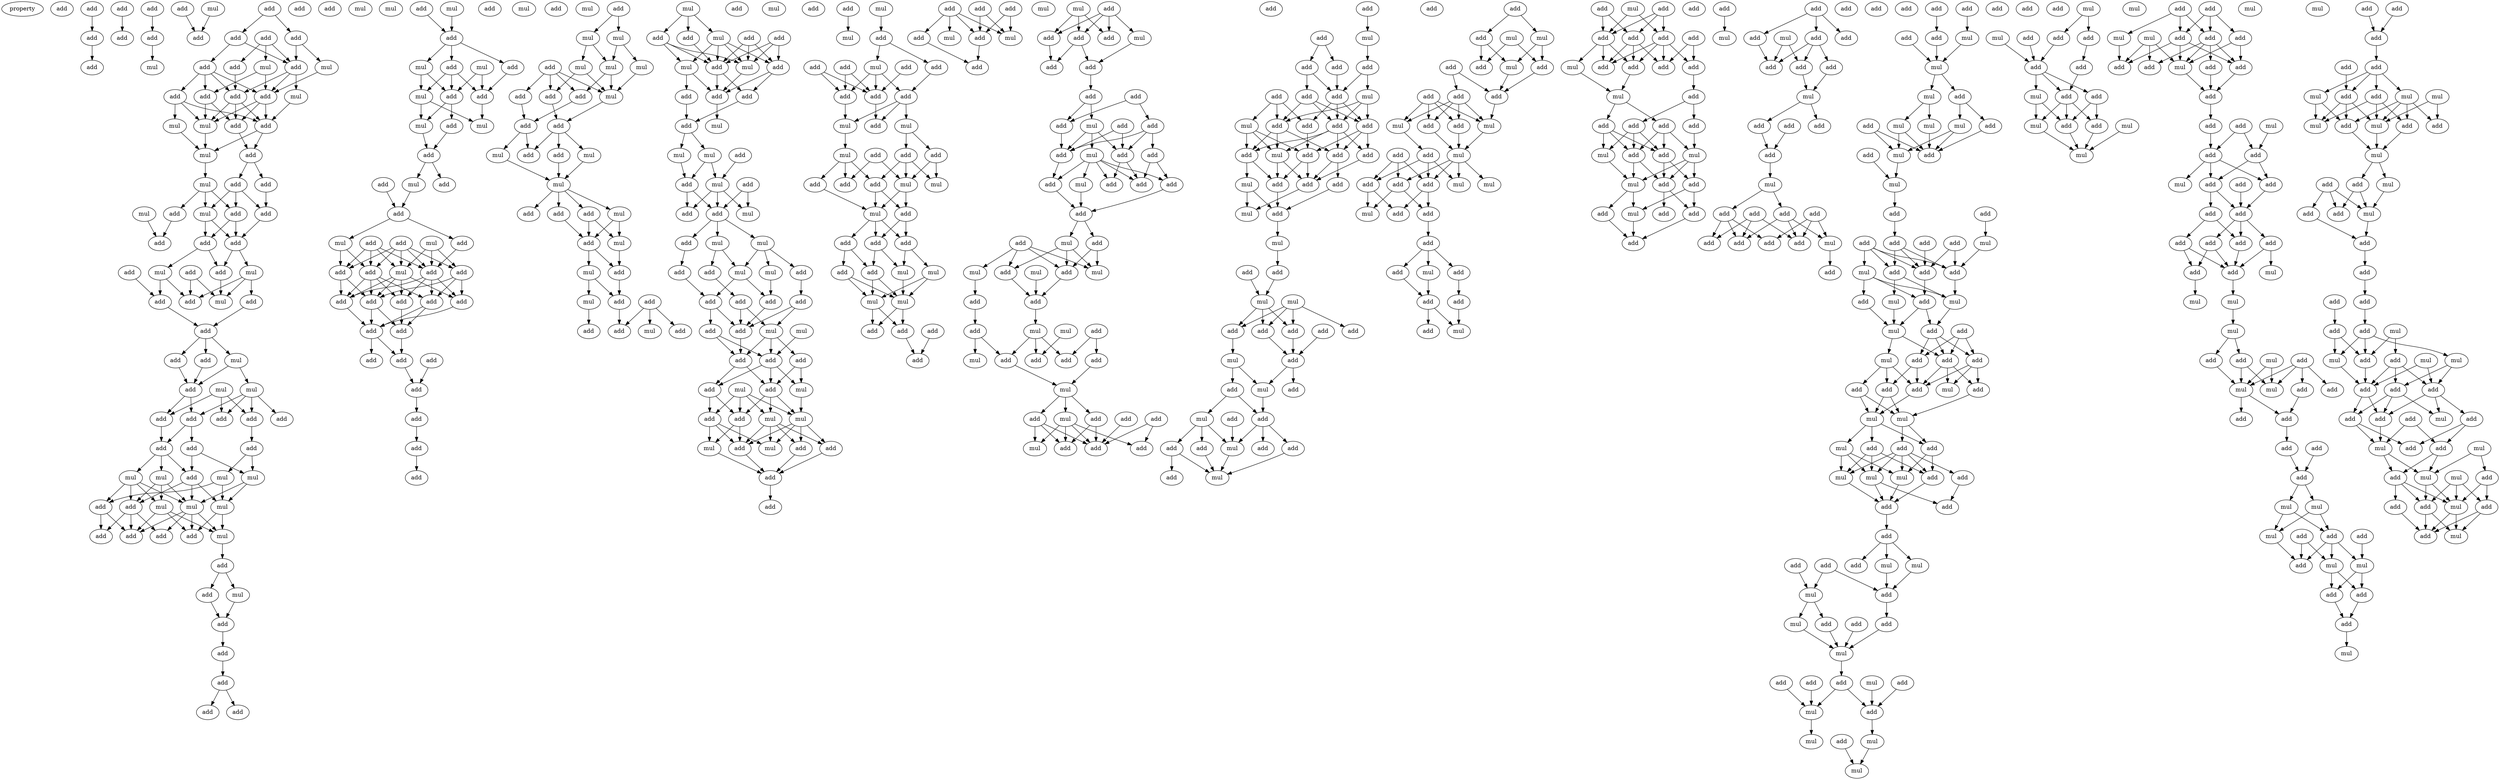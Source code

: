 digraph {
    node [fontcolor=black]
    property [mul=2,lf=1.8]
    0 [ label = add ];
    1 [ label = add ];
    2 [ label = add ];
    3 [ label = add ];
    4 [ label = add ];
    5 [ label = add ];
    6 [ label = add ];
    7 [ label = add ];
    8 [ label = mul ];
    9 [ label = add ];
    10 [ label = mul ];
    11 [ label = add ];
    12 [ label = add ];
    13 [ label = add ];
    14 [ label = add ];
    15 [ label = add ];
    16 [ label = add ];
    17 [ label = mul ];
    18 [ label = mul ];
    19 [ label = add ];
    20 [ label = add ];
    21 [ label = add ];
    22 [ label = add ];
    23 [ label = add ];
    24 [ label = add ];
    25 [ label = mul ];
    26 [ label = mul ];
    27 [ label = mul ];
    28 [ label = add ];
    29 [ label = add ];
    30 [ label = add ];
    31 [ label = mul ];
    32 [ label = add ];
    33 [ label = mul ];
    34 [ label = add ];
    35 [ label = mul ];
    36 [ label = add ];
    37 [ label = add ];
    38 [ label = add ];
    39 [ label = mul ];
    40 [ label = add ];
    41 [ label = add ];
    42 [ label = add ];
    43 [ label = add ];
    44 [ label = mul ];
    45 [ label = mul ];
    46 [ label = add ];
    47 [ label = add ];
    48 [ label = add ];
    49 [ label = mul ];
    50 [ label = add ];
    51 [ label = add ];
    52 [ label = add ];
    53 [ label = add ];
    54 [ label = mul ];
    55 [ label = add ];
    56 [ label = add ];
    57 [ label = add ];
    58 [ label = mul ];
    59 [ label = mul ];
    60 [ label = add ];
    61 [ label = add ];
    62 [ label = add ];
    63 [ label = add ];
    64 [ label = add ];
    65 [ label = add ];
    66 [ label = add ];
    67 [ label = add ];
    68 [ label = mul ];
    69 [ label = mul ];
    70 [ label = mul ];
    71 [ label = add ];
    72 [ label = mul ];
    73 [ label = mul ];
    74 [ label = add ];
    75 [ label = mul ];
    76 [ label = add ];
    77 [ label = mul ];
    78 [ label = add ];
    79 [ label = add ];
    80 [ label = add ];
    81 [ label = mul ];
    82 [ label = add ];
    83 [ label = add ];
    84 [ label = add ];
    85 [ label = mul ];
    86 [ label = add ];
    87 [ label = mul ];
    88 [ label = add ];
    89 [ label = mul ];
    90 [ label = add ];
    91 [ label = add ];
    92 [ label = add ];
    93 [ label = add ];
    94 [ label = add ];
    95 [ label = mul ];
    96 [ label = add ];
    97 [ label = add ];
    98 [ label = add ];
    99 [ label = add ];
    100 [ label = mul ];
    101 [ label = mul ];
    102 [ label = add ];
    103 [ label = add ];
    104 [ label = mul ];
    105 [ label = mul ];
    106 [ label = add ];
    107 [ label = mul ];
    108 [ label = add ];
    109 [ label = mul ];
    110 [ label = add ];
    111 [ label = add ];
    112 [ label = mul ];
    113 [ label = add ];
    114 [ label = mul ];
    115 [ label = add ];
    116 [ label = add ];
    117 [ label = mul ];
    118 [ label = mul ];
    119 [ label = add ];
    120 [ label = add ];
    121 [ label = add ];
    122 [ label = add ];
    123 [ label = add ];
    124 [ label = mul ];
    125 [ label = add ];
    126 [ label = add ];
    127 [ label = add ];
    128 [ label = add ];
    129 [ label = add ];
    130 [ label = add ];
    131 [ label = add ];
    132 [ label = add ];
    133 [ label = add ];
    134 [ label = add ];
    135 [ label = add ];
    136 [ label = add ];
    137 [ label = add ];
    138 [ label = add ];
    139 [ label = add ];
    140 [ label = add ];
    141 [ label = mul ];
    142 [ label = mul ];
    143 [ label = mul ];
    144 [ label = mul ];
    145 [ label = mul ];
    146 [ label = add ];
    147 [ label = add ];
    148 [ label = add ];
    149 [ label = add ];
    150 [ label = mul ];
    151 [ label = add ];
    152 [ label = add ];
    153 [ label = add ];
    154 [ label = mul ];
    155 [ label = add ];
    156 [ label = mul ];
    157 [ label = mul ];
    158 [ label = add ];
    159 [ label = mul ];
    160 [ label = add ];
    161 [ label = add ];
    162 [ label = add ];
    163 [ label = mul ];
    164 [ label = mul ];
    165 [ label = add ];
    166 [ label = mul ];
    167 [ label = add ];
    168 [ label = add ];
    169 [ label = add ];
    170 [ label = add ];
    171 [ label = mul ];
    172 [ label = add ];
    173 [ label = mul ];
    174 [ label = mul ];
    175 [ label = add ];
    176 [ label = add ];
    177 [ label = add ];
    178 [ label = add ];
    179 [ label = add ];
    180 [ label = mul ];
    181 [ label = add ];
    182 [ label = mul ];
    183 [ label = add ];
    184 [ label = add ];
    185 [ label = add ];
    186 [ label = add ];
    187 [ label = mul ];
    188 [ label = mul ];
    189 [ label = add ];
    190 [ label = mul ];
    191 [ label = mul ];
    192 [ label = add ];
    193 [ label = add ];
    194 [ label = add ];
    195 [ label = mul ];
    196 [ label = mul ];
    197 [ label = add ];
    198 [ label = add ];
    199 [ label = add ];
    200 [ label = mul ];
    201 [ label = mul ];
    202 [ label = add ];
    203 [ label = add ];
    204 [ label = mul ];
    205 [ label = add ];
    206 [ label = mul ];
    207 [ label = add ];
    208 [ label = add ];
    209 [ label = add ];
    210 [ label = add ];
    211 [ label = add ];
    212 [ label = add ];
    213 [ label = mul ];
    214 [ label = mul ];
    215 [ label = add ];
    216 [ label = add ];
    217 [ label = add ];
    218 [ label = add ];
    219 [ label = mul ];
    220 [ label = mul ];
    221 [ label = add ];
    222 [ label = mul ];
    223 [ label = add ];
    224 [ label = add ];
    225 [ label = mul ];
    226 [ label = add ];
    227 [ label = add ];
    228 [ label = mul ];
    229 [ label = add ];
    230 [ label = mul ];
    231 [ label = add ];
    232 [ label = add ];
    233 [ label = add ];
    234 [ label = add ];
    235 [ label = mul ];
    236 [ label = mul ];
    237 [ label = add ];
    238 [ label = mul ];
    239 [ label = add ];
    240 [ label = add ];
    241 [ label = add ];
    242 [ label = add ];
    243 [ label = add ];
    244 [ label = add ];
    245 [ label = add ];
    246 [ label = add ];
    247 [ label = mul ];
    248 [ label = mul ];
    249 [ label = add ];
    250 [ label = mul ];
    251 [ label = add ];
    252 [ label = add ];
    253 [ label = add ];
    254 [ label = add ];
    255 [ label = mul ];
    256 [ label = add ];
    257 [ label = mul ];
    258 [ label = mul ];
    259 [ label = add ];
    260 [ label = add ];
    261 [ label = add ];
    262 [ label = add ];
    263 [ label = add ];
    264 [ label = add ];
    265 [ label = mul ];
    266 [ label = mul ];
    267 [ label = mul ];
    268 [ label = mul ];
    269 [ label = add ];
    270 [ label = add ];
    271 [ label = add ];
    272 [ label = add ];
    273 [ label = add ];
    274 [ label = add ];
    275 [ label = add ];
    276 [ label = mul ];
    277 [ label = add ];
    278 [ label = mul ];
    279 [ label = add ];
    280 [ label = mul ];
    281 [ label = add ];
    282 [ label = mul ];
    283 [ label = add ];
    284 [ label = add ];
    285 [ label = add ];
    286 [ label = add ];
    287 [ label = mul ];
    288 [ label = add ];
    289 [ label = add ];
    290 [ label = add ];
    291 [ label = add ];
    292 [ label = add ];
    293 [ label = add ];
    294 [ label = mul ];
    295 [ label = add ];
    296 [ label = add ];
    297 [ label = mul ];
    298 [ label = add ];
    299 [ label = add ];
    300 [ label = add ];
    301 [ label = add ];
    302 [ label = mul ];
    303 [ label = add ];
    304 [ label = add ];
    305 [ label = add ];
    306 [ label = add ];
    307 [ label = add ];
    308 [ label = mul ];
    309 [ label = add ];
    310 [ label = mul ];
    311 [ label = mul ];
    312 [ label = add ];
    313 [ label = add ];
    314 [ label = mul ];
    315 [ label = add ];
    316 [ label = add ];
    317 [ label = mul ];
    318 [ label = mul ];
    319 [ label = add ];
    320 [ label = add ];
    321 [ label = mul ];
    322 [ label = add ];
    323 [ label = add ];
    324 [ label = add ];
    325 [ label = add ];
    326 [ label = mul ];
    327 [ label = add ];
    328 [ label = add ];
    329 [ label = mul ];
    330 [ label = add ];
    331 [ label = add ];
    332 [ label = add ];
    333 [ label = add ];
    334 [ label = mul ];
    335 [ label = add ];
    336 [ label = add ];
    337 [ label = add ];
    338 [ label = mul ];
    339 [ label = add ];
    340 [ label = add ];
    341 [ label = add ];
    342 [ label = add ];
    343 [ label = add ];
    344 [ label = add ];
    345 [ label = mul ];
    346 [ label = add ];
    347 [ label = add ];
    348 [ label = add ];
    349 [ label = add ];
    350 [ label = add ];
    351 [ label = mul ];
    352 [ label = mul ];
    353 [ label = add ];
    354 [ label = add ];
    355 [ label = add ];
    356 [ label = add ];
    357 [ label = add ];
    358 [ label = mul ];
    359 [ label = add ];
    360 [ label = add ];
    361 [ label = add ];
    362 [ label = mul ];
    363 [ label = mul ];
    364 [ label = add ];
    365 [ label = add ];
    366 [ label = mul ];
    367 [ label = mul ];
    368 [ label = add ];
    369 [ label = add ];
    370 [ label = add ];
    371 [ label = add ];
    372 [ label = add ];
    373 [ label = add ];
    374 [ label = mul ];
    375 [ label = add ];
    376 [ label = add ];
    377 [ label = mul ];
    378 [ label = add ];
    379 [ label = add ];
    380 [ label = mul ];
    381 [ label = add ];
    382 [ label = add ];
    383 [ label = mul ];
    384 [ label = add ];
    385 [ label = add ];
    386 [ label = add ];
    387 [ label = mul ];
    388 [ label = add ];
    389 [ label = mul ];
    390 [ label = mul ];
    391 [ label = add ];
    392 [ label = add ];
    393 [ label = add ];
    394 [ label = add ];
    395 [ label = mul ];
    396 [ label = add ];
    397 [ label = add ];
    398 [ label = add ];
    399 [ label = add ];
    400 [ label = mul ];
    401 [ label = mul ];
    402 [ label = add ];
    403 [ label = add ];
    404 [ label = mul ];
    405 [ label = add ];
    406 [ label = add ];
    407 [ label = add ];
    408 [ label = mul ];
    409 [ label = add ];
    410 [ label = mul ];
    411 [ label = add ];
    412 [ label = add ];
    413 [ label = mul ];
    414 [ label = add ];
    415 [ label = mul ];
    416 [ label = add ];
    417 [ label = add ];
    418 [ label = add ];
    419 [ label = add ];
    420 [ label = mul ];
    421 [ label = add ];
    422 [ label = add ];
    423 [ label = add ];
    424 [ label = mul ];
    425 [ label = add ];
    426 [ label = add ];
    427 [ label = add ];
    428 [ label = add ];
    429 [ label = add ];
    430 [ label = add ];
    431 [ label = add ];
    432 [ label = mul ];
    433 [ label = add ];
    434 [ label = add ];
    435 [ label = mul ];
    436 [ label = add ];
    437 [ label = add ];
    438 [ label = add ];
    439 [ label = add ];
    440 [ label = mul ];
    441 [ label = add ];
    442 [ label = add ];
    443 [ label = mul ];
    444 [ label = add ];
    445 [ label = mul ];
    446 [ label = add ];
    447 [ label = add ];
    448 [ label = mul ];
    449 [ label = add ];
    450 [ label = add ];
    451 [ label = add ];
    452 [ label = add ];
    453 [ label = add ];
    454 [ label = mul ];
    455 [ label = add ];
    456 [ label = add ];
    457 [ label = add ];
    458 [ label = mul ];
    459 [ label = add ];
    460 [ label = add ];
    461 [ label = add ];
    462 [ label = add ];
    463 [ label = mul ];
    464 [ label = add ];
    465 [ label = add ];
    466 [ label = add ];
    467 [ label = add ];
    468 [ label = add ];
    469 [ label = add ];
    470 [ label = mul ];
    471 [ label = add ];
    472 [ label = add ];
    473 [ label = add ];
    474 [ label = add ];
    475 [ label = add ];
    476 [ label = add ];
    477 [ label = add ];
    478 [ label = add ];
    479 [ label = add ];
    480 [ label = mul ];
    481 [ label = add ];
    482 [ label = add ];
    483 [ label = add ];
    484 [ label = add ];
    485 [ label = add ];
    486 [ label = mul ];
    487 [ label = mul ];
    488 [ label = mul ];
    489 [ label = add ];
    490 [ label = add ];
    491 [ label = add ];
    492 [ label = mul ];
    493 [ label = add ];
    494 [ label = mul ];
    495 [ label = mul ];
    496 [ label = mul ];
    497 [ label = add ];
    498 [ label = add ];
    499 [ label = mul ];
    500 [ label = add ];
    501 [ label = add ];
    502 [ label = mul ];
    503 [ label = add ];
    504 [ label = add ];
    505 [ label = add ];
    506 [ label = add ];
    507 [ label = add ];
    508 [ label = add ];
    509 [ label = mul ];
    510 [ label = add ];
    511 [ label = mul ];
    512 [ label = add ];
    513 [ label = add ];
    514 [ label = add ];
    515 [ label = mul ];
    516 [ label = add ];
    517 [ label = add ];
    518 [ label = mul ];
    519 [ label = add ];
    520 [ label = add ];
    521 [ label = mul ];
    522 [ label = add ];
    523 [ label = add ];
    524 [ label = add ];
    525 [ label = add ];
    526 [ label = mul ];
    527 [ label = add ];
    528 [ label = mul ];
    529 [ label = mul ];
    530 [ label = mul ];
    531 [ label = add ];
    532 [ label = add ];
    533 [ label = add ];
    534 [ label = mul ];
    535 [ label = mul ];
    536 [ label = add ];
    537 [ label = add ];
    538 [ label = mul ];
    539 [ label = add ];
    540 [ label = add ];
    541 [ label = add ];
    542 [ label = add ];
    543 [ label = add ];
    544 [ label = add ];
    545 [ label = mul ];
    546 [ label = mul ];
    547 [ label = add ];
    548 [ label = mul ];
    549 [ label = add ];
    550 [ label = mul ];
    551 [ label = add ];
    552 [ label = add ];
    553 [ label = add ];
    554 [ label = mul ];
    555 [ label = add ];
    556 [ label = add ];
    557 [ label = add ];
    558 [ label = mul ];
    559 [ label = add ];
    560 [ label = mul ];
    561 [ label = add ];
    562 [ label = mul ];
    563 [ label = mul ];
    564 [ label = add ];
    565 [ label = mul ];
    566 [ label = mul ];
    567 [ label = mul ];
    568 [ label = add ];
    569 [ label = add ];
    570 [ label = add ];
    571 [ label = add ];
    572 [ label = add ];
    573 [ label = mul ];
    574 [ label = add ];
    575 [ label = add ];
    576 [ label = add ];
    577 [ label = add ];
    578 [ label = mul ];
    579 [ label = mul ];
    580 [ label = mul ];
    581 [ label = mul ];
    582 [ label = add ];
    583 [ label = add ];
    584 [ label = add ];
    585 [ label = mul ];
    586 [ label = mul ];
    587 [ label = add ];
    588 [ label = add ];
    589 [ label = add ];
    590 [ label = add ];
    591 [ label = add ];
    592 [ label = add ];
    593 [ label = mul ];
    594 [ label = add ];
    595 [ label = add ];
    596 [ label = mul ];
    597 [ label = mul ];
    598 [ label = add ];
    599 [ label = add ];
    600 [ label = add ];
    601 [ label = add ];
    602 [ label = add ];
    603 [ label = add ];
    604 [ label = mul ];
    605 [ label = add ];
    606 [ label = add ];
    607 [ label = add ];
    608 [ label = add ];
    609 [ label = add ];
    610 [ label = add ];
    611 [ label = add ];
    612 [ label = add ];
    613 [ label = mul ];
    614 [ label = mul ];
    615 [ label = mul ];
    616 [ label = mul ];
    617 [ label = mul ];
    618 [ label = add ];
    619 [ label = add ];
    620 [ label = add ];
    621 [ label = add ];
    622 [ label = mul ];
    623 [ label = mul ];
    624 [ label = add ];
    625 [ label = add ];
    626 [ label = add ];
    627 [ label = add ];
    628 [ label = add ];
    629 [ label = add ];
    630 [ label = mul ];
    631 [ label = mul ];
    632 [ label = add ];
    633 [ label = add ];
    634 [ label = mul ];
    635 [ label = add ];
    636 [ label = mul ];
    637 [ label = add ];
    638 [ label = mul ];
    639 [ label = add ];
    640 [ label = add ];
    641 [ label = add ];
    642 [ label = mul ];
    643 [ label = mul ];
    644 [ label = add ];
    645 [ label = add ];
    646 [ label = add ];
    647 [ label = add ];
    648 [ label = add ];
    649 [ label = add ];
    650 [ label = add ];
    651 [ label = mul ];
    652 [ label = mul ];
    653 [ label = mul ];
    654 [ label = add ];
    655 [ label = mul ];
    656 [ label = add ];
    657 [ label = add ];
    658 [ label = mul ];
    659 [ label = mul ];
    660 [ label = add ];
    661 [ label = mul ];
    662 [ label = add ];
    663 [ label = mul ];
    664 [ label = add ];
    665 [ label = add ];
    666 [ label = add ];
    667 [ label = add ];
    668 [ label = add ];
    669 [ label = add ];
    670 [ label = add ];
    671 [ label = add ];
    672 [ label = mul ];
    673 [ label = mul ];
    674 [ label = mul ];
    675 [ label = add ];
    676 [ label = mul ];
    677 [ label = add ];
    678 [ label = add ];
    679 [ label = add ];
    680 [ label = add ];
    681 [ label = add ];
    682 [ label = add ];
    683 [ label = mul ];
    684 [ label = add ];
    685 [ label = add ];
    686 [ label = mul ];
    687 [ label = mul ];
    688 [ label = add ];
    689 [ label = add ];
    690 [ label = mul ];
    691 [ label = add ];
    692 [ label = mul ];
    693 [ label = add ];
    694 [ label = mul ];
    695 [ label = add ];
    696 [ label = add ];
    697 [ label = add ];
    698 [ label = add ];
    699 [ label = mul ];
    1 -> 3 [ name = 0 ];
    2 -> 4 [ name = 1 ];
    3 -> 5 [ name = 2 ];
    6 -> 7 [ name = 3 ];
    7 -> 8 [ name = 4 ];
    9 -> 11 [ name = 5 ];
    10 -> 11 [ name = 6 ];
    12 -> 13 [ name = 7 ];
    12 -> 15 [ name = 8 ];
    13 -> 16 [ name = 9 ];
    13 -> 17 [ name = 10 ];
    14 -> 16 [ name = 11 ];
    14 -> 18 [ name = 12 ];
    14 -> 19 [ name = 13 ];
    15 -> 16 [ name = 14 ];
    15 -> 20 [ name = 15 ];
    16 -> 21 [ name = 16 ];
    16 -> 22 [ name = 17 ];
    16 -> 25 [ name = 18 ];
    17 -> 21 [ name = 19 ];
    18 -> 21 [ name = 20 ];
    18 -> 23 [ name = 21 ];
    19 -> 22 [ name = 22 ];
    20 -> 21 [ name = 23 ];
    20 -> 22 [ name = 24 ];
    20 -> 23 [ name = 25 ];
    20 -> 24 [ name = 26 ];
    21 -> 27 [ name = 27 ];
    21 -> 28 [ name = 28 ];
    21 -> 29 [ name = 29 ];
    22 -> 27 [ name = 30 ];
    22 -> 28 [ name = 31 ];
    22 -> 29 [ name = 32 ];
    23 -> 27 [ name = 33 ];
    23 -> 29 [ name = 34 ];
    24 -> 26 [ name = 35 ];
    24 -> 27 [ name = 36 ];
    24 -> 28 [ name = 37 ];
    25 -> 28 [ name = 38 ];
    26 -> 31 [ name = 39 ];
    27 -> 31 [ name = 40 ];
    28 -> 30 [ name = 41 ];
    28 -> 31 [ name = 42 ];
    29 -> 30 [ name = 43 ];
    30 -> 32 [ name = 44 ];
    30 -> 34 [ name = 45 ];
    31 -> 33 [ name = 46 ];
    32 -> 36 [ name = 47 ];
    33 -> 35 [ name = 48 ];
    33 -> 37 [ name = 49 ];
    33 -> 38 [ name = 50 ];
    34 -> 35 [ name = 51 ];
    34 -> 36 [ name = 52 ];
    34 -> 38 [ name = 53 ];
    35 -> 40 [ name = 54 ];
    35 -> 41 [ name = 55 ];
    36 -> 41 [ name = 56 ];
    37 -> 42 [ name = 57 ];
    38 -> 40 [ name = 58 ];
    38 -> 41 [ name = 59 ];
    39 -> 42 [ name = 60 ];
    40 -> 45 [ name = 61 ];
    40 -> 46 [ name = 62 ];
    41 -> 44 [ name = 63 ];
    41 -> 46 [ name = 64 ];
    43 -> 48 [ name = 65 ];
    44 -> 49 [ name = 66 ];
    44 -> 50 [ name = 67 ];
    44 -> 51 [ name = 68 ];
    45 -> 48 [ name = 69 ];
    45 -> 51 [ name = 70 ];
    46 -> 49 [ name = 71 ];
    47 -> 49 [ name = 72 ];
    47 -> 51 [ name = 73 ];
    48 -> 52 [ name = 74 ];
    50 -> 52 [ name = 75 ];
    52 -> 53 [ name = 76 ];
    52 -> 54 [ name = 77 ];
    52 -> 56 [ name = 78 ];
    53 -> 57 [ name = 79 ];
    54 -> 57 [ name = 80 ];
    54 -> 59 [ name = 81 ];
    56 -> 57 [ name = 82 ];
    57 -> 61 [ name = 83 ];
    57 -> 64 [ name = 84 ];
    58 -> 61 [ name = 85 ];
    58 -> 62 [ name = 86 ];
    58 -> 63 [ name = 87 ];
    59 -> 60 [ name = 88 ];
    59 -> 62 [ name = 89 ];
    59 -> 63 [ name = 90 ];
    59 -> 64 [ name = 91 ];
    61 -> 67 [ name = 92 ];
    62 -> 66 [ name = 93 ];
    64 -> 65 [ name = 94 ];
    64 -> 67 [ name = 95 ];
    65 -> 71 [ name = 96 ];
    65 -> 72 [ name = 97 ];
    66 -> 70 [ name = 98 ];
    66 -> 72 [ name = 99 ];
    67 -> 68 [ name = 100 ];
    67 -> 69 [ name = 101 ];
    67 -> 71 [ name = 102 ];
    68 -> 73 [ name = 103 ];
    68 -> 74 [ name = 104 ];
    68 -> 76 [ name = 105 ];
    68 -> 77 [ name = 106 ];
    69 -> 73 [ name = 107 ];
    69 -> 74 [ name = 108 ];
    69 -> 77 [ name = 109 ];
    70 -> 75 [ name = 110 ];
    70 -> 76 [ name = 111 ];
    71 -> 74 [ name = 112 ];
    71 -> 75 [ name = 113 ];
    71 -> 77 [ name = 114 ];
    72 -> 75 [ name = 115 ];
    72 -> 77 [ name = 116 ];
    73 -> 78 [ name = 117 ];
    73 -> 79 [ name = 118 ];
    73 -> 81 [ name = 119 ];
    74 -> 78 [ name = 120 ];
    74 -> 80 [ name = 121 ];
    74 -> 82 [ name = 122 ];
    75 -> 79 [ name = 123 ];
    75 -> 81 [ name = 124 ];
    76 -> 78 [ name = 125 ];
    76 -> 82 [ name = 126 ];
    77 -> 78 [ name = 127 ];
    77 -> 79 [ name = 128 ];
    77 -> 80 [ name = 129 ];
    77 -> 81 [ name = 130 ];
    81 -> 83 [ name = 131 ];
    83 -> 84 [ name = 132 ];
    83 -> 85 [ name = 133 ];
    84 -> 88 [ name = 134 ];
    85 -> 88 [ name = 135 ];
    88 -> 90 [ name = 136 ];
    90 -> 91 [ name = 137 ];
    91 -> 93 [ name = 138 ];
    91 -> 96 [ name = 139 ];
    92 -> 97 [ name = 140 ];
    95 -> 97 [ name = 141 ];
    97 -> 98 [ name = 142 ];
    97 -> 99 [ name = 143 ];
    97 -> 100 [ name = 144 ];
    98 -> 102 [ name = 145 ];
    99 -> 102 [ name = 146 ];
    99 -> 103 [ name = 147 ];
    99 -> 104 [ name = 148 ];
    100 -> 103 [ name = 149 ];
    100 -> 104 [ name = 150 ];
    101 -> 102 [ name = 151 ];
    101 -> 103 [ name = 152 ];
    102 -> 109 [ name = 153 ];
    103 -> 107 [ name = 154 ];
    103 -> 108 [ name = 155 ];
    104 -> 107 [ name = 156 ];
    104 -> 109 [ name = 157 ];
    107 -> 110 [ name = 158 ];
    108 -> 110 [ name = 159 ];
    110 -> 112 [ name = 160 ];
    110 -> 113 [ name = 161 ];
    111 -> 115 [ name = 162 ];
    112 -> 115 [ name = 163 ];
    115 -> 117 [ name = 164 ];
    115 -> 120 [ name = 165 ];
    116 -> 121 [ name = 166 ];
    116 -> 122 [ name = 167 ];
    116 -> 123 [ name = 168 ];
    116 -> 124 [ name = 169 ];
    117 -> 122 [ name = 170 ];
    117 -> 123 [ name = 171 ];
    118 -> 121 [ name = 172 ];
    118 -> 124 [ name = 173 ];
    118 -> 125 [ name = 174 ];
    119 -> 121 [ name = 175 ];
    119 -> 122 [ name = 176 ];
    119 -> 123 [ name = 177 ];
    119 -> 124 [ name = 178 ];
    119 -> 125 [ name = 179 ];
    120 -> 121 [ name = 180 ];
    121 -> 126 [ name = 181 ];
    121 -> 128 [ name = 182 ];
    121 -> 129 [ name = 183 ];
    121 -> 130 [ name = 184 ];
    122 -> 126 [ name = 185 ];
    122 -> 127 [ name = 186 ];
    122 -> 128 [ name = 187 ];
    122 -> 129 [ name = 188 ];
    123 -> 127 [ name = 189 ];
    123 -> 128 [ name = 190 ];
    124 -> 126 [ name = 191 ];
    124 -> 127 [ name = 192 ];
    124 -> 128 [ name = 193 ];
    124 -> 130 [ name = 194 ];
    125 -> 127 [ name = 195 ];
    125 -> 129 [ name = 196 ];
    125 -> 130 [ name = 197 ];
    126 -> 132 [ name = 198 ];
    127 -> 131 [ name = 199 ];
    127 -> 132 [ name = 200 ];
    128 -> 131 [ name = 201 ];
    129 -> 131 [ name = 202 ];
    129 -> 132 [ name = 203 ];
    130 -> 131 [ name = 204 ];
    131 -> 133 [ name = 205 ];
    131 -> 134 [ name = 206 ];
    132 -> 134 [ name = 207 ];
    134 -> 136 [ name = 208 ];
    135 -> 136 [ name = 209 ];
    136 -> 137 [ name = 210 ];
    137 -> 138 [ name = 211 ];
    138 -> 140 [ name = 212 ];
    139 -> 141 [ name = 213 ];
    139 -> 142 [ name = 214 ];
    141 -> 143 [ name = 215 ];
    141 -> 145 [ name = 216 ];
    142 -> 143 [ name = 217 ];
    142 -> 144 [ name = 218 ];
    143 -> 149 [ name = 219 ];
    143 -> 150 [ name = 220 ];
    144 -> 150 [ name = 221 ];
    145 -> 147 [ name = 222 ];
    145 -> 150 [ name = 223 ];
    146 -> 147 [ name = 224 ];
    146 -> 148 [ name = 225 ];
    146 -> 149 [ name = 226 ];
    146 -> 150 [ name = 227 ];
    147 -> 151 [ name = 228 ];
    148 -> 152 [ name = 229 ];
    149 -> 152 [ name = 230 ];
    150 -> 151 [ name = 231 ];
    151 -> 153 [ name = 232 ];
    151 -> 155 [ name = 233 ];
    151 -> 156 [ name = 234 ];
    152 -> 153 [ name = 235 ];
    152 -> 154 [ name = 236 ];
    154 -> 157 [ name = 237 ];
    155 -> 157 [ name = 238 ];
    156 -> 157 [ name = 239 ];
    157 -> 158 [ name = 240 ];
    157 -> 159 [ name = 241 ];
    157 -> 160 [ name = 242 ];
    157 -> 161 [ name = 243 ];
    159 -> 162 [ name = 244 ];
    159 -> 163 [ name = 245 ];
    160 -> 162 [ name = 246 ];
    160 -> 163 [ name = 247 ];
    161 -> 162 [ name = 248 ];
    162 -> 164 [ name = 249 ];
    162 -> 165 [ name = 250 ];
    163 -> 165 [ name = 251 ];
    164 -> 166 [ name = 252 ];
    164 -> 168 [ name = 253 ];
    165 -> 168 [ name = 254 ];
    166 -> 169 [ name = 255 ];
    167 -> 170 [ name = 256 ];
    167 -> 171 [ name = 257 ];
    167 -> 172 [ name = 258 ];
    168 -> 170 [ name = 259 ];
    173 -> 174 [ name = 260 ];
    173 -> 175 [ name = 261 ];
    173 -> 177 [ name = 262 ];
    174 -> 179 [ name = 263 ];
    174 -> 180 [ name = 264 ];
    174 -> 181 [ name = 265 ];
    174 -> 182 [ name = 266 ];
    175 -> 179 [ name = 267 ];
    175 -> 180 [ name = 268 ];
    175 -> 182 [ name = 269 ];
    176 -> 179 [ name = 270 ];
    176 -> 180 [ name = 271 ];
    176 -> 181 [ name = 272 ];
    177 -> 179 [ name = 273 ];
    178 -> 179 [ name = 274 ];
    178 -> 180 [ name = 275 ];
    178 -> 181 [ name = 276 ];
    179 -> 184 [ name = 277 ];
    179 -> 185 [ name = 278 ];
    180 -> 185 [ name = 279 ];
    181 -> 184 [ name = 280 ];
    181 -> 185 [ name = 281 ];
    182 -> 183 [ name = 282 ];
    182 -> 185 [ name = 283 ];
    183 -> 189 [ name = 284 ];
    184 -> 189 [ name = 285 ];
    185 -> 188 [ name = 286 ];
    189 -> 190 [ name = 287 ];
    189 -> 191 [ name = 288 ];
    190 -> 193 [ name = 289 ];
    191 -> 193 [ name = 290 ];
    191 -> 195 [ name = 291 ];
    192 -> 195 [ name = 292 ];
    193 -> 197 [ name = 293 ];
    193 -> 198 [ name = 294 ];
    194 -> 196 [ name = 295 ];
    194 -> 198 [ name = 296 ];
    195 -> 196 [ name = 297 ];
    195 -> 197 [ name = 298 ];
    195 -> 198 [ name = 299 ];
    198 -> 199 [ name = 300 ];
    198 -> 200 [ name = 301 ];
    198 -> 201 [ name = 302 ];
    199 -> 205 [ name = 303 ];
    200 -> 203 [ name = 304 ];
    200 -> 204 [ name = 305 ];
    201 -> 202 [ name = 306 ];
    201 -> 204 [ name = 307 ];
    201 -> 206 [ name = 308 ];
    202 -> 208 [ name = 309 ];
    203 -> 207 [ name = 310 ];
    204 -> 209 [ name = 311 ];
    204 -> 210 [ name = 312 ];
    205 -> 209 [ name = 313 ];
    206 -> 210 [ name = 314 ];
    207 -> 212 [ name = 315 ];
    207 -> 214 [ name = 316 ];
    208 -> 212 [ name = 317 ];
    208 -> 214 [ name = 318 ];
    209 -> 211 [ name = 319 ];
    209 -> 212 [ name = 320 ];
    210 -> 212 [ name = 321 ];
    211 -> 215 [ name = 322 ];
    211 -> 216 [ name = 323 ];
    212 -> 215 [ name = 324 ];
    213 -> 216 [ name = 325 ];
    214 -> 215 [ name = 326 ];
    214 -> 216 [ name = 327 ];
    214 -> 217 [ name = 328 ];
    215 -> 218 [ name = 329 ];
    215 -> 221 [ name = 330 ];
    216 -> 218 [ name = 331 ];
    216 -> 220 [ name = 332 ];
    216 -> 221 [ name = 333 ];
    217 -> 218 [ name = 334 ];
    217 -> 220 [ name = 335 ];
    218 -> 222 [ name = 336 ];
    218 -> 224 [ name = 337 ];
    218 -> 225 [ name = 338 ];
    219 -> 222 [ name = 339 ];
    219 -> 223 [ name = 340 ];
    219 -> 224 [ name = 341 ];
    219 -> 225 [ name = 342 ];
    220 -> 222 [ name = 343 ];
    221 -> 223 [ name = 344 ];
    221 -> 224 [ name = 345 ];
    222 -> 227 [ name = 346 ];
    222 -> 229 [ name = 347 ];
    222 -> 230 [ name = 348 ];
    222 -> 231 [ name = 349 ];
    223 -> 227 [ name = 350 ];
    223 -> 228 [ name = 351 ];
    223 -> 230 [ name = 352 ];
    224 -> 227 [ name = 353 ];
    224 -> 228 [ name = 354 ];
    225 -> 227 [ name = 355 ];
    225 -> 229 [ name = 356 ];
    225 -> 230 [ name = 357 ];
    225 -> 231 [ name = 358 ];
    227 -> 232 [ name = 359 ];
    228 -> 232 [ name = 360 ];
    229 -> 232 [ name = 361 ];
    231 -> 232 [ name = 362 ];
    232 -> 234 [ name = 363 ];
    233 -> 235 [ name = 364 ];
    236 -> 237 [ name = 365 ];
    237 -> 238 [ name = 366 ];
    237 -> 239 [ name = 367 ];
    238 -> 243 [ name = 368 ];
    238 -> 244 [ name = 369 ];
    238 -> 245 [ name = 370 ];
    239 -> 244 [ name = 371 ];
    240 -> 243 [ name = 372 ];
    240 -> 245 [ name = 373 ];
    241 -> 243 [ name = 374 ];
    241 -> 245 [ name = 375 ];
    242 -> 245 [ name = 376 ];
    243 -> 247 [ name = 377 ];
    244 -> 246 [ name = 378 ];
    244 -> 247 [ name = 379 ];
    244 -> 248 [ name = 380 ];
    245 -> 246 [ name = 381 ];
    247 -> 250 [ name = 382 ];
    248 -> 251 [ name = 383 ];
    248 -> 252 [ name = 384 ];
    249 -> 253 [ name = 385 ];
    249 -> 255 [ name = 386 ];
    250 -> 253 [ name = 387 ];
    250 -> 254 [ name = 388 ];
    250 -> 256 [ name = 389 ];
    251 -> 254 [ name = 390 ];
    251 -> 255 [ name = 391 ];
    251 -> 257 [ name = 392 ];
    252 -> 255 [ name = 393 ];
    252 -> 257 [ name = 394 ];
    254 -> 258 [ name = 395 ];
    254 -> 259 [ name = 396 ];
    255 -> 258 [ name = 397 ];
    255 -> 259 [ name = 398 ];
    256 -> 258 [ name = 399 ];
    258 -> 260 [ name = 400 ];
    258 -> 261 [ name = 401 ];
    258 -> 262 [ name = 402 ];
    259 -> 260 [ name = 403 ];
    259 -> 262 [ name = 404 ];
    260 -> 265 [ name = 405 ];
    260 -> 266 [ name = 406 ];
    261 -> 263 [ name = 407 ];
    261 -> 264 [ name = 408 ];
    262 -> 263 [ name = 409 ];
    262 -> 266 [ name = 410 ];
    263 -> 267 [ name = 411 ];
    263 -> 268 [ name = 412 ];
    264 -> 267 [ name = 413 ];
    264 -> 268 [ name = 414 ];
    265 -> 267 [ name = 415 ];
    265 -> 268 [ name = 416 ];
    266 -> 267 [ name = 417 ];
    267 -> 270 [ name = 418 ];
    267 -> 271 [ name = 419 ];
    268 -> 270 [ name = 420 ];
    268 -> 271 [ name = 421 ];
    269 -> 272 [ name = 422 ];
    271 -> 272 [ name = 423 ];
    273 -> 279 [ name = 424 ];
    273 -> 280 [ name = 425 ];
    274 -> 277 [ name = 426 ];
    274 -> 278 [ name = 427 ];
    274 -> 279 [ name = 428 ];
    274 -> 280 [ name = 429 ];
    275 -> 279 [ name = 430 ];
    275 -> 280 [ name = 431 ];
    277 -> 281 [ name = 432 ];
    279 -> 281 [ name = 433 ];
    282 -> 284 [ name = 434 ];
    282 -> 285 [ name = 435 ];
    282 -> 286 [ name = 436 ];
    283 -> 284 [ name = 437 ];
    283 -> 285 [ name = 438 ];
    283 -> 286 [ name = 439 ];
    283 -> 287 [ name = 440 ];
    284 -> 288 [ name = 441 ];
    284 -> 289 [ name = 442 ];
    285 -> 288 [ name = 443 ];
    287 -> 289 [ name = 444 ];
    289 -> 291 [ name = 445 ];
    290 -> 292 [ name = 446 ];
    290 -> 295 [ name = 447 ];
    291 -> 292 [ name = 448 ];
    291 -> 294 [ name = 449 ];
    292 -> 298 [ name = 450 ];
    294 -> 297 [ name = 451 ];
    294 -> 298 [ name = 452 ];
    294 -> 300 [ name = 453 ];
    295 -> 298 [ name = 454 ];
    295 -> 299 [ name = 455 ];
    295 -> 300 [ name = 456 ];
    296 -> 298 [ name = 457 ];
    296 -> 300 [ name = 458 ];
    297 -> 301 [ name = 459 ];
    297 -> 302 [ name = 460 ];
    297 -> 303 [ name = 461 ];
    297 -> 304 [ name = 462 ];
    297 -> 305 [ name = 463 ];
    298 -> 303 [ name = 464 ];
    299 -> 301 [ name = 465 ];
    299 -> 305 [ name = 466 ];
    300 -> 304 [ name = 467 ];
    300 -> 305 [ name = 468 ];
    301 -> 306 [ name = 469 ];
    302 -> 306 [ name = 470 ];
    303 -> 306 [ name = 471 ];
    306 -> 308 [ name = 472 ];
    306 -> 309 [ name = 473 ];
    307 -> 310 [ name = 474 ];
    307 -> 312 [ name = 475 ];
    307 -> 313 [ name = 476 ];
    307 -> 314 [ name = 477 ];
    308 -> 310 [ name = 478 ];
    308 -> 312 [ name = 479 ];
    308 -> 313 [ name = 480 ];
    309 -> 310 [ name = 481 ];
    309 -> 313 [ name = 482 ];
    311 -> 315 [ name = 483 ];
    312 -> 315 [ name = 484 ];
    313 -> 315 [ name = 485 ];
    314 -> 316 [ name = 486 ];
    315 -> 318 [ name = 487 ];
    316 -> 320 [ name = 488 ];
    317 -> 325 [ name = 489 ];
    318 -> 322 [ name = 490 ];
    318 -> 323 [ name = 491 ];
    318 -> 325 [ name = 492 ];
    319 -> 323 [ name = 493 ];
    319 -> 324 [ name = 494 ];
    320 -> 321 [ name = 495 ];
    320 -> 322 [ name = 496 ];
    322 -> 326 [ name = 497 ];
    324 -> 326 [ name = 498 ];
    326 -> 329 [ name = 499 ];
    326 -> 330 [ name = 500 ];
    326 -> 331 [ name = 501 ];
    327 -> 333 [ name = 502 ];
    328 -> 333 [ name = 503 ];
    328 -> 335 [ name = 504 ];
    329 -> 332 [ name = 505 ];
    329 -> 333 [ name = 506 ];
    329 -> 334 [ name = 507 ];
    329 -> 335 [ name = 508 ];
    330 -> 332 [ name = 509 ];
    330 -> 333 [ name = 510 ];
    331 -> 332 [ name = 511 ];
    331 -> 333 [ name = 512 ];
    331 -> 334 [ name = 513 ];
    336 -> 338 [ name = 514 ];
    337 -> 341 [ name = 515 ];
    337 -> 342 [ name = 516 ];
    338 -> 340 [ name = 517 ];
    340 -> 343 [ name = 518 ];
    340 -> 345 [ name = 519 ];
    341 -> 343 [ name = 520 ];
    341 -> 344 [ name = 521 ];
    342 -> 343 [ name = 522 ];
    343 -> 348 [ name = 523 ];
    343 -> 349 [ name = 524 ];
    343 -> 350 [ name = 525 ];
    344 -> 347 [ name = 526 ];
    344 -> 349 [ name = 527 ];
    344 -> 350 [ name = 528 ];
    345 -> 347 [ name = 529 ];
    345 -> 349 [ name = 530 ];
    345 -> 350 [ name = 531 ];
    346 -> 347 [ name = 532 ];
    346 -> 348 [ name = 533 ];
    346 -> 351 [ name = 534 ];
    347 -> 352 [ name = 535 ];
    347 -> 354 [ name = 536 ];
    347 -> 355 [ name = 537 ];
    348 -> 353 [ name = 538 ];
    349 -> 353 [ name = 539 ];
    349 -> 354 [ name = 540 ];
    349 -> 356 [ name = 541 ];
    350 -> 352 [ name = 542 ];
    350 -> 354 [ name = 543 ];
    350 -> 355 [ name = 544 ];
    350 -> 356 [ name = 545 ];
    351 -> 352 [ name = 546 ];
    351 -> 353 [ name = 547 ];
    351 -> 355 [ name = 548 ];
    352 -> 357 [ name = 549 ];
    352 -> 360 [ name = 550 ];
    353 -> 357 [ name = 551 ];
    353 -> 360 [ name = 552 ];
    354 -> 357 [ name = 553 ];
    354 -> 359 [ name = 554 ];
    355 -> 358 [ name = 555 ];
    355 -> 360 [ name = 556 ];
    356 -> 357 [ name = 557 ];
    357 -> 362 [ name = 558 ];
    358 -> 361 [ name = 559 ];
    358 -> 362 [ name = 560 ];
    359 -> 361 [ name = 561 ];
    360 -> 361 [ name = 562 ];
    361 -> 363 [ name = 563 ];
    363 -> 365 [ name = 564 ];
    364 -> 366 [ name = 565 ];
    365 -> 366 [ name = 566 ];
    366 -> 368 [ name = 567 ];
    366 -> 369 [ name = 568 ];
    366 -> 372 [ name = 569 ];
    367 -> 368 [ name = 570 ];
    367 -> 369 [ name = 571 ];
    367 -> 371 [ name = 572 ];
    367 -> 372 [ name = 573 ];
    368 -> 373 [ name = 574 ];
    369 -> 374 [ name = 575 ];
    370 -> 373 [ name = 576 ];
    372 -> 373 [ name = 577 ];
    373 -> 376 [ name = 578 ];
    373 -> 377 [ name = 579 ];
    374 -> 375 [ name = 580 ];
    374 -> 377 [ name = 581 ];
    375 -> 378 [ name = 582 ];
    375 -> 380 [ name = 583 ];
    377 -> 378 [ name = 584 ];
    378 -> 382 [ name = 585 ];
    378 -> 383 [ name = 586 ];
    378 -> 385 [ name = 587 ];
    379 -> 383 [ name = 588 ];
    380 -> 381 [ name = 589 ];
    380 -> 383 [ name = 590 ];
    380 -> 384 [ name = 591 ];
    381 -> 386 [ name = 592 ];
    381 -> 387 [ name = 593 ];
    383 -> 387 [ name = 594 ];
    384 -> 387 [ name = 595 ];
    385 -> 387 [ name = 596 ];
    388 -> 390 [ name = 597 ];
    388 -> 391 [ name = 598 ];
    389 -> 392 [ name = 599 ];
    389 -> 394 [ name = 600 ];
    390 -> 392 [ name = 601 ];
    390 -> 395 [ name = 602 ];
    391 -> 394 [ name = 603 ];
    391 -> 395 [ name = 604 ];
    392 -> 397 [ name = 605 ];
    393 -> 397 [ name = 606 ];
    393 -> 398 [ name = 607 ];
    395 -> 397 [ name = 608 ];
    396 -> 399 [ name = 609 ];
    396 -> 400 [ name = 610 ];
    396 -> 401 [ name = 611 ];
    396 -> 402 [ name = 612 ];
    397 -> 401 [ name = 613 ];
    398 -> 399 [ name = 614 ];
    398 -> 400 [ name = 615 ];
    398 -> 401 [ name = 616 ];
    398 -> 402 [ name = 617 ];
    399 -> 404 [ name = 618 ];
    400 -> 403 [ name = 619 ];
    401 -> 404 [ name = 620 ];
    402 -> 404 [ name = 621 ];
    403 -> 407 [ name = 622 ];
    403 -> 408 [ name = 623 ];
    403 -> 409 [ name = 624 ];
    404 -> 406 [ name = 625 ];
    404 -> 407 [ name = 626 ];
    404 -> 408 [ name = 627 ];
    404 -> 410 [ name = 628 ];
    405 -> 406 [ name = 629 ];
    405 -> 407 [ name = 630 ];
    405 -> 409 [ name = 631 ];
    406 -> 411 [ name = 632 ];
    406 -> 413 [ name = 633 ];
    407 -> 411 [ name = 634 ];
    407 -> 412 [ name = 635 ];
    409 -> 412 [ name = 636 ];
    409 -> 413 [ name = 637 ];
    411 -> 414 [ name = 638 ];
    414 -> 415 [ name = 639 ];
    414 -> 416 [ name = 640 ];
    414 -> 417 [ name = 641 ];
    415 -> 418 [ name = 642 ];
    416 -> 419 [ name = 643 ];
    417 -> 418 [ name = 644 ];
    418 -> 420 [ name = 645 ];
    418 -> 421 [ name = 646 ];
    419 -> 420 [ name = 647 ];
    422 -> 425 [ name = 648 ];
    422 -> 426 [ name = 649 ];
    422 -> 427 [ name = 650 ];
    423 -> 425 [ name = 651 ];
    423 -> 426 [ name = 652 ];
    424 -> 426 [ name = 653 ];
    424 -> 427 [ name = 654 ];
    425 -> 430 [ name = 655 ];
    425 -> 431 [ name = 656 ];
    425 -> 433 [ name = 657 ];
    426 -> 430 [ name = 658 ];
    426 -> 431 [ name = 659 ];
    426 -> 432 [ name = 660 ];
    427 -> 429 [ name = 661 ];
    427 -> 430 [ name = 662 ];
    427 -> 431 [ name = 663 ];
    427 -> 433 [ name = 664 ];
    428 -> 429 [ name = 665 ];
    428 -> 433 [ name = 666 ];
    429 -> 434 [ name = 667 ];
    430 -> 435 [ name = 668 ];
    432 -> 435 [ name = 669 ];
    434 -> 438 [ name = 670 ];
    434 -> 439 [ name = 671 ];
    435 -> 436 [ name = 672 ];
    435 -> 437 [ name = 673 ];
    436 -> 441 [ name = 674 ];
    436 -> 442 [ name = 675 ];
    436 -> 443 [ name = 676 ];
    437 -> 440 [ name = 677 ];
    437 -> 441 [ name = 678 ];
    437 -> 442 [ name = 679 ];
    438 -> 440 [ name = 680 ];
    439 -> 441 [ name = 681 ];
    439 -> 442 [ name = 682 ];
    439 -> 443 [ name = 683 ];
    440 -> 444 [ name = 684 ];
    440 -> 445 [ name = 685 ];
    440 -> 446 [ name = 686 ];
    441 -> 444 [ name = 687 ];
    441 -> 446 [ name = 688 ];
    442 -> 445 [ name = 689 ];
    442 -> 446 [ name = 690 ];
    443 -> 445 [ name = 691 ];
    444 -> 447 [ name = 692 ];
    444 -> 448 [ name = 693 ];
    445 -> 448 [ name = 694 ];
    445 -> 450 [ name = 695 ];
    446 -> 447 [ name = 696 ];
    446 -> 449 [ name = 697 ];
    447 -> 451 [ name = 698 ];
    448 -> 451 [ name = 699 ];
    450 -> 451 [ name = 700 ];
    453 -> 454 [ name = 701 ];
    455 -> 456 [ name = 702 ];
    455 -> 457 [ name = 703 ];
    455 -> 459 [ name = 704 ];
    456 -> 460 [ name = 705 ];
    456 -> 461 [ name = 706 ];
    456 -> 462 [ name = 707 ];
    457 -> 462 [ name = 708 ];
    458 -> 461 [ name = 709 ];
    458 -> 462 [ name = 710 ];
    460 -> 463 [ name = 711 ];
    461 -> 463 [ name = 712 ];
    463 -> 464 [ name = 713 ];
    463 -> 466 [ name = 714 ];
    464 -> 469 [ name = 715 ];
    465 -> 469 [ name = 716 ];
    469 -> 470 [ name = 717 ];
    470 -> 472 [ name = 718 ];
    470 -> 475 [ name = 719 ];
    472 -> 476 [ name = 720 ];
    472 -> 479 [ name = 721 ];
    472 -> 480 [ name = 722 ];
    473 -> 478 [ name = 723 ];
    473 -> 479 [ name = 724 ];
    473 -> 480 [ name = 725 ];
    474 -> 476 [ name = 726 ];
    474 -> 477 [ name = 727 ];
    474 -> 479 [ name = 728 ];
    475 -> 476 [ name = 729 ];
    475 -> 477 [ name = 730 ];
    475 -> 478 [ name = 731 ];
    480 -> 481 [ name = 732 ];
    482 -> 486 [ name = 733 ];
    483 -> 485 [ name = 734 ];
    484 -> 487 [ name = 735 ];
    485 -> 487 [ name = 736 ];
    486 -> 487 [ name = 737 ];
    487 -> 488 [ name = 738 ];
    487 -> 489 [ name = 739 ];
    488 -> 492 [ name = 740 ];
    488 -> 494 [ name = 741 ];
    489 -> 493 [ name = 742 ];
    489 -> 495 [ name = 743 ];
    491 -> 496 [ name = 744 ];
    491 -> 497 [ name = 745 ];
    492 -> 497 [ name = 746 ];
    493 -> 497 [ name = 747 ];
    494 -> 496 [ name = 748 ];
    494 -> 497 [ name = 749 ];
    495 -> 496 [ name = 750 ];
    495 -> 497 [ name = 751 ];
    496 -> 499 [ name = 752 ];
    498 -> 499 [ name = 753 ];
    499 -> 500 [ name = 754 ];
    500 -> 505 [ name = 755 ];
    501 -> 502 [ name = 756 ];
    502 -> 510 [ name = 757 ];
    503 -> 508 [ name = 758 ];
    503 -> 510 [ name = 759 ];
    504 -> 508 [ name = 760 ];
    505 -> 507 [ name = 761 ];
    505 -> 508 [ name = 762 ];
    505 -> 510 [ name = 763 ];
    506 -> 507 [ name = 764 ];
    506 -> 508 [ name = 765 ];
    506 -> 509 [ name = 766 ];
    506 -> 510 [ name = 767 ];
    507 -> 511 [ name = 768 ];
    507 -> 515 [ name = 769 ];
    508 -> 513 [ name = 770 ];
    509 -> 511 [ name = 771 ];
    509 -> 513 [ name = 772 ];
    509 -> 514 [ name = 773 ];
    510 -> 511 [ name = 774 ];
    511 -> 516 [ name = 775 ];
    513 -> 516 [ name = 776 ];
    513 -> 518 [ name = 777 ];
    514 -> 518 [ name = 778 ];
    515 -> 518 [ name = 779 ];
    516 -> 519 [ name = 780 ];
    516 -> 520 [ name = 781 ];
    516 -> 522 [ name = 782 ];
    517 -> 519 [ name = 783 ];
    517 -> 520 [ name = 784 ];
    517 -> 522 [ name = 785 ];
    518 -> 521 [ name = 786 ];
    518 -> 522 [ name = 787 ];
    519 -> 523 [ name = 788 ];
    519 -> 525 [ name = 789 ];
    520 -> 525 [ name = 790 ];
    520 -> 526 [ name = 791 ];
    520 -> 527 [ name = 792 ];
    521 -> 523 [ name = 793 ];
    521 -> 524 [ name = 794 ];
    521 -> 525 [ name = 795 ];
    522 -> 525 [ name = 796 ];
    522 -> 526 [ name = 797 ];
    522 -> 527 [ name = 798 ];
    523 -> 528 [ name = 799 ];
    523 -> 529 [ name = 800 ];
    524 -> 528 [ name = 801 ];
    524 -> 529 [ name = 802 ];
    525 -> 528 [ name = 803 ];
    527 -> 529 [ name = 804 ];
    528 -> 530 [ name = 805 ];
    528 -> 531 [ name = 806 ];
    528 -> 533 [ name = 807 ];
    529 -> 531 [ name = 808 ];
    529 -> 532 [ name = 809 ];
    530 -> 534 [ name = 810 ];
    530 -> 535 [ name = 811 ];
    530 -> 538 [ name = 812 ];
    531 -> 535 [ name = 813 ];
    531 -> 536 [ name = 814 ];
    532 -> 534 [ name = 815 ];
    532 -> 535 [ name = 816 ];
    532 -> 536 [ name = 817 ];
    532 -> 537 [ name = 818 ];
    532 -> 538 [ name = 819 ];
    533 -> 534 [ name = 820 ];
    533 -> 536 [ name = 821 ];
    533 -> 538 [ name = 822 ];
    534 -> 539 [ name = 823 ];
    535 -> 539 [ name = 824 ];
    536 -> 539 [ name = 825 ];
    537 -> 541 [ name = 826 ];
    538 -> 539 [ name = 827 ];
    538 -> 541 [ name = 828 ];
    539 -> 542 [ name = 829 ];
    542 -> 544 [ name = 830 ];
    542 -> 545 [ name = 831 ];
    542 -> 546 [ name = 832 ];
    543 -> 548 [ name = 833 ];
    545 -> 549 [ name = 834 ];
    546 -> 549 [ name = 835 ];
    547 -> 548 [ name = 836 ];
    547 -> 549 [ name = 837 ];
    548 -> 550 [ name = 838 ];
    548 -> 551 [ name = 839 ];
    549 -> 553 [ name = 840 ];
    550 -> 554 [ name = 841 ];
    551 -> 554 [ name = 842 ];
    552 -> 554 [ name = 843 ];
    553 -> 554 [ name = 844 ];
    554 -> 556 [ name = 845 ];
    555 -> 561 [ name = 846 ];
    556 -> 560 [ name = 847 ];
    556 -> 561 [ name = 848 ];
    557 -> 560 [ name = 849 ];
    558 -> 561 [ name = 850 ];
    559 -> 560 [ name = 851 ];
    560 -> 562 [ name = 852 ];
    561 -> 563 [ name = 853 ];
    563 -> 565 [ name = 854 ];
    564 -> 565 [ name = 855 ];
    566 -> 569 [ name = 856 ];
    566 -> 570 [ name = 857 ];
    567 -> 571 [ name = 858 ];
    568 -> 571 [ name = 859 ];
    569 -> 572 [ name = 860 ];
    570 -> 571 [ name = 861 ];
    571 -> 573 [ name = 862 ];
    571 -> 574 [ name = 863 ];
    571 -> 575 [ name = 864 ];
    572 -> 575 [ name = 865 ];
    573 -> 576 [ name = 866 ];
    573 -> 578 [ name = 867 ];
    574 -> 576 [ name = 868 ];
    574 -> 577 [ name = 869 ];
    575 -> 576 [ name = 870 ];
    575 -> 577 [ name = 871 ];
    575 -> 578 [ name = 872 ];
    576 -> 580 [ name = 873 ];
    577 -> 580 [ name = 874 ];
    578 -> 580 [ name = 875 ];
    579 -> 580 [ name = 876 ];
    582 -> 584 [ name = 877 ];
    582 -> 587 [ name = 878 ];
    582 -> 588 [ name = 879 ];
    583 -> 584 [ name = 880 ];
    583 -> 585 [ name = 881 ];
    583 -> 587 [ name = 882 ];
    584 -> 589 [ name = 883 ];
    584 -> 591 [ name = 884 ];
    584 -> 593 [ name = 885 ];
    585 -> 589 [ name = 886 ];
    586 -> 589 [ name = 887 ];
    586 -> 592 [ name = 888 ];
    586 -> 593 [ name = 889 ];
    587 -> 590 [ name = 890 ];
    587 -> 591 [ name = 891 ];
    587 -> 592 [ name = 892 ];
    587 -> 593 [ name = 893 ];
    588 -> 591 [ name = 894 ];
    588 -> 593 [ name = 895 ];
    590 -> 594 [ name = 896 ];
    591 -> 594 [ name = 897 ];
    593 -> 594 [ name = 898 ];
    594 -> 598 [ name = 899 ];
    595 -> 599 [ name = 900 ];
    595 -> 600 [ name = 901 ];
    596 -> 600 [ name = 902 ];
    598 -> 599 [ name = 903 ];
    599 -> 602 [ name = 904 ];
    599 -> 603 [ name = 905 ];
    599 -> 604 [ name = 906 ];
    600 -> 602 [ name = 907 ];
    600 -> 603 [ name = 908 ];
    601 -> 606 [ name = 909 ];
    602 -> 605 [ name = 910 ];
    602 -> 606 [ name = 911 ];
    603 -> 606 [ name = 912 ];
    605 -> 607 [ name = 913 ];
    605 -> 609 [ name = 914 ];
    606 -> 607 [ name = 915 ];
    606 -> 608 [ name = 916 ];
    606 -> 610 [ name = 917 ];
    607 -> 611 [ name = 918 ];
    608 -> 611 [ name = 919 ];
    608 -> 613 [ name = 920 ];
    609 -> 611 [ name = 921 ];
    609 -> 612 [ name = 922 ];
    610 -> 611 [ name = 923 ];
    610 -> 612 [ name = 924 ];
    611 -> 614 [ name = 925 ];
    612 -> 615 [ name = 926 ];
    614 -> 616 [ name = 927 ];
    616 -> 618 [ name = 928 ];
    616 -> 620 [ name = 929 ];
    617 -> 622 [ name = 930 ];
    617 -> 623 [ name = 931 ];
    618 -> 622 [ name = 932 ];
    618 -> 623 [ name = 933 ];
    619 -> 621 [ name = 934 ];
    619 -> 622 [ name = 935 ];
    619 -> 623 [ name = 936 ];
    619 -> 624 [ name = 937 ];
    620 -> 622 [ name = 938 ];
    622 -> 625 [ name = 939 ];
    622 -> 626 [ name = 940 ];
    624 -> 625 [ name = 941 ];
    625 -> 627 [ name = 942 ];
    627 -> 629 [ name = 943 ];
    628 -> 629 [ name = 944 ];
    629 -> 630 [ name = 945 ];
    629 -> 631 [ name = 946 ];
    630 -> 634 [ name = 947 ];
    630 -> 635 [ name = 948 ];
    631 -> 634 [ name = 949 ];
    631 -> 635 [ name = 950 ];
    632 -> 638 [ name = 951 ];
    633 -> 636 [ name = 952 ];
    633 -> 637 [ name = 953 ];
    634 -> 637 [ name = 954 ];
    635 -> 636 [ name = 955 ];
    635 -> 637 [ name = 956 ];
    635 -> 638 [ name = 957 ];
    636 -> 639 [ name = 958 ];
    636 -> 640 [ name = 959 ];
    638 -> 639 [ name = 960 ];
    638 -> 640 [ name = 961 ];
    639 -> 641 [ name = 962 ];
    640 -> 641 [ name = 963 ];
    641 -> 642 [ name = 964 ];
    644 -> 646 [ name = 965 ];
    645 -> 646 [ name = 966 ];
    646 -> 648 [ name = 967 ];
    647 -> 649 [ name = 968 ];
    648 -> 649 [ name = 969 ];
    648 -> 650 [ name = 970 ];
    648 -> 651 [ name = 971 ];
    648 -> 652 [ name = 972 ];
    649 -> 655 [ name = 973 ];
    649 -> 657 [ name = 974 ];
    649 -> 658 [ name = 975 ];
    650 -> 655 [ name = 976 ];
    650 -> 656 [ name = 977 ];
    650 -> 658 [ name = 978 ];
    651 -> 657 [ name = 979 ];
    651 -> 658 [ name = 980 ];
    652 -> 654 [ name = 981 ];
    652 -> 655 [ name = 982 ];
    652 -> 656 [ name = 983 ];
    652 -> 657 [ name = 984 ];
    653 -> 654 [ name = 985 ];
    653 -> 655 [ name = 986 ];
    655 -> 659 [ name = 987 ];
    656 -> 659 [ name = 988 ];
    657 -> 659 [ name = 989 ];
    659 -> 661 [ name = 990 ];
    659 -> 662 [ name = 991 ];
    660 -> 663 [ name = 992 ];
    660 -> 664 [ name = 993 ];
    660 -> 665 [ name = 994 ];
    661 -> 663 [ name = 995 ];
    662 -> 663 [ name = 996 ];
    662 -> 665 [ name = 997 ];
    663 -> 666 [ name = 998 ];
    664 -> 666 [ name = 999 ];
    666 -> 667 [ name = 1000 ];
    667 -> 669 [ name = 1001 ];
    668 -> 671 [ name = 1002 ];
    669 -> 670 [ name = 1003 ];
    670 -> 673 [ name = 1004 ];
    670 -> 674 [ name = 1005 ];
    670 -> 677 [ name = 1006 ];
    671 -> 674 [ name = 1007 ];
    671 -> 677 [ name = 1008 ];
    672 -> 675 [ name = 1009 ];
    672 -> 677 [ name = 1010 ];
    673 -> 679 [ name = 1011 ];
    673 -> 680 [ name = 1012 ];
    674 -> 678 [ name = 1013 ];
    675 -> 678 [ name = 1014 ];
    675 -> 679 [ name = 1015 ];
    675 -> 680 [ name = 1016 ];
    676 -> 678 [ name = 1017 ];
    676 -> 679 [ name = 1018 ];
    677 -> 678 [ name = 1019 ];
    678 -> 681 [ name = 1020 ];
    678 -> 682 [ name = 1021 ];
    679 -> 682 [ name = 1022 ];
    679 -> 683 [ name = 1023 ];
    679 -> 685 [ name = 1024 ];
    680 -> 681 [ name = 1025 ];
    680 -> 682 [ name = 1026 ];
    680 -> 683 [ name = 1027 ];
    681 -> 686 [ name = 1028 ];
    681 -> 688 [ name = 1029 ];
    682 -> 686 [ name = 1030 ];
    684 -> 686 [ name = 1031 ];
    684 -> 689 [ name = 1032 ];
    685 -> 688 [ name = 1033 ];
    685 -> 689 [ name = 1034 ];
    686 -> 690 [ name = 1035 ];
    686 -> 693 [ name = 1036 ];
    687 -> 690 [ name = 1037 ];
    687 -> 691 [ name = 1038 ];
    689 -> 690 [ name = 1039 ];
    689 -> 693 [ name = 1040 ];
    690 -> 694 [ name = 1041 ];
    690 -> 697 [ name = 1042 ];
    691 -> 694 [ name = 1043 ];
    691 -> 696 [ name = 1044 ];
    692 -> 694 [ name = 1045 ];
    692 -> 696 [ name = 1046 ];
    692 -> 697 [ name = 1047 ];
    693 -> 694 [ name = 1048 ];
    693 -> 695 [ name = 1049 ];
    693 -> 697 [ name = 1050 ];
    694 -> 698 [ name = 1051 ];
    694 -> 699 [ name = 1052 ];
    695 -> 698 [ name = 1053 ];
    696 -> 698 [ name = 1054 ];
    696 -> 699 [ name = 1055 ];
    697 -> 698 [ name = 1056 ];
    697 -> 699 [ name = 1057 ];
}
